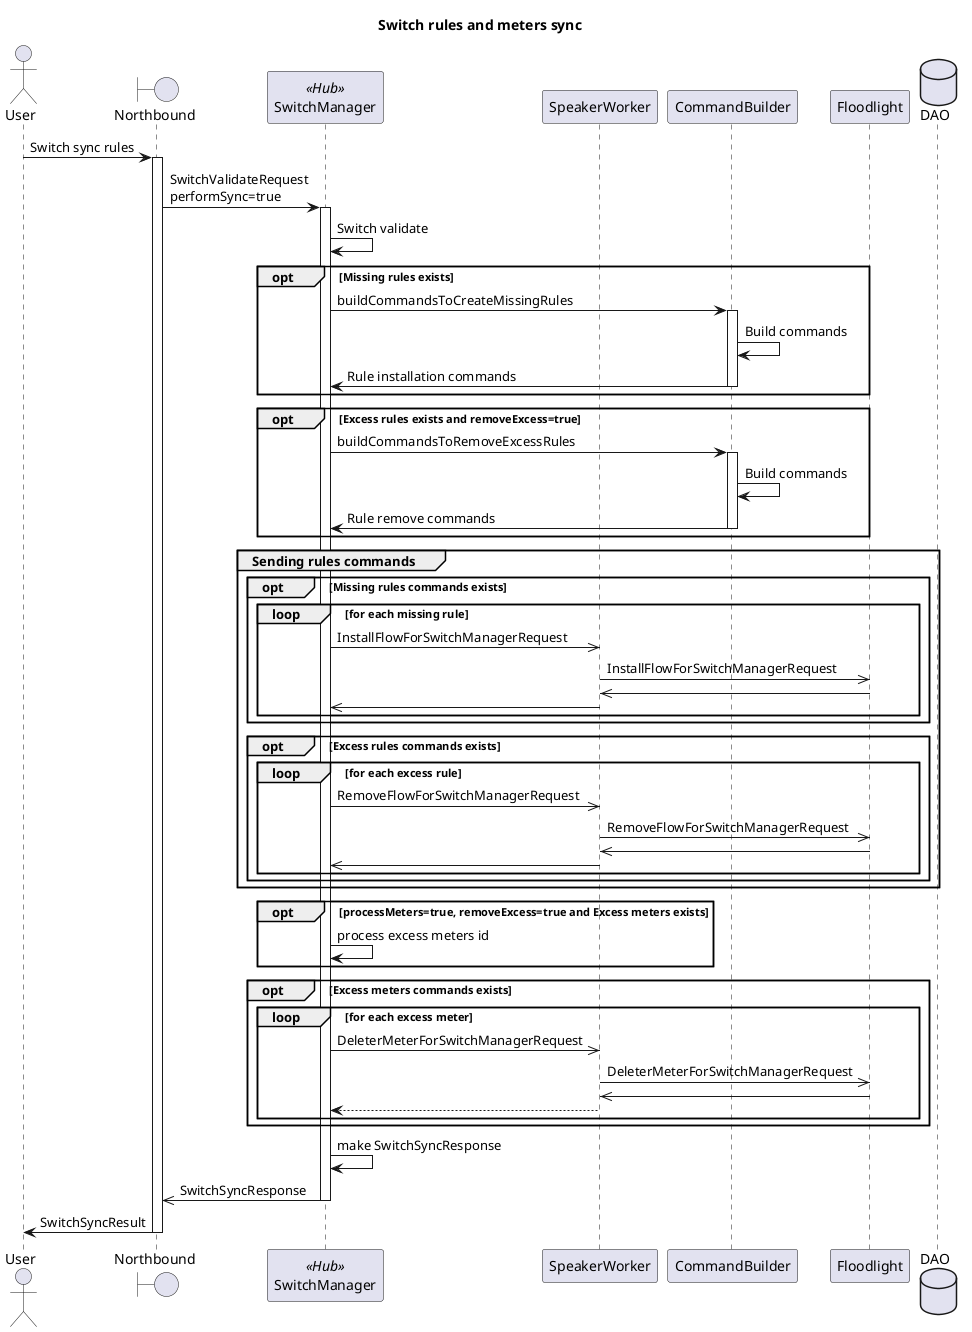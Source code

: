 @startuml
title Switch rules and meters sync

actor User
boundary Northbound as NB
participant SwitchManager << Hub >>
participant SpeakerWorker
participant CommandBuilder
participant Floodlight as FL
database DAO

User -> NB : Switch sync rules

activate NB
NB -> SwitchManager : SwitchValidateRequest\nperformSync=true
activate SwitchManager

SwitchManager -> SwitchManager : Switch validate

opt Missing rules exists
    SwitchManager -> CommandBuilder : buildCommandsToCreateMissingRules
    activate CommandBuilder
    CommandBuilder -> CommandBuilder : Build commands
    CommandBuilder -> SwitchManager : Rule installation commands
    deactivate CommandBuilder
end

opt Excess rules exists and removeExcess=true
    SwitchManager -> CommandBuilder : buildCommandsToRemoveExcessRules
    activate CommandBuilder
    CommandBuilder -> CommandBuilder : Build commands
    CommandBuilder -> SwitchManager : Rule remove commands
    deactivate CommandBuilder
end

group Sending rules commands
    opt Missing rules commands exists
        loop for each missing rule
            SwitchManager ->> SpeakerWorker : InstallFlowForSwitchManagerRequest
            SpeakerWorker ->> FL : InstallFlowForSwitchManagerRequest

            FL ->> SpeakerWorker
            SpeakerWorker ->> SwitchManager
        end
    end
    opt Excess rules commands exists
        loop for each excess rule
            SwitchManager ->> SpeakerWorker : RemoveFlowForSwitchManagerRequest
            SpeakerWorker ->> FL : RemoveFlowForSwitchManagerRequest
            FL ->> SpeakerWorker
            SpeakerWorker ->> SwitchManager
        end
    end

end

opt processMeters=true, removeExcess=true and Excess meters exists
    SwitchManager -> SwitchManager : process excess meters id
end

opt Excess meters commands exists
    loop for each excess meter
        SwitchManager ->> SpeakerWorker : DeleterMeterForSwitchManagerRequest
        SpeakerWorker ->> FL : DeleterMeterForSwitchManagerRequest
        FL ->> SpeakerWorker
        SpeakerWorker --> SwitchManager
    end
end

SwitchManager -> SwitchManager: make SwitchSyncResponse
SwitchManager ->> NB: SwitchSyncResponse
deactivate SwitchManager

NB -> User: SwitchSyncResult
deactivate NB

@enduml

